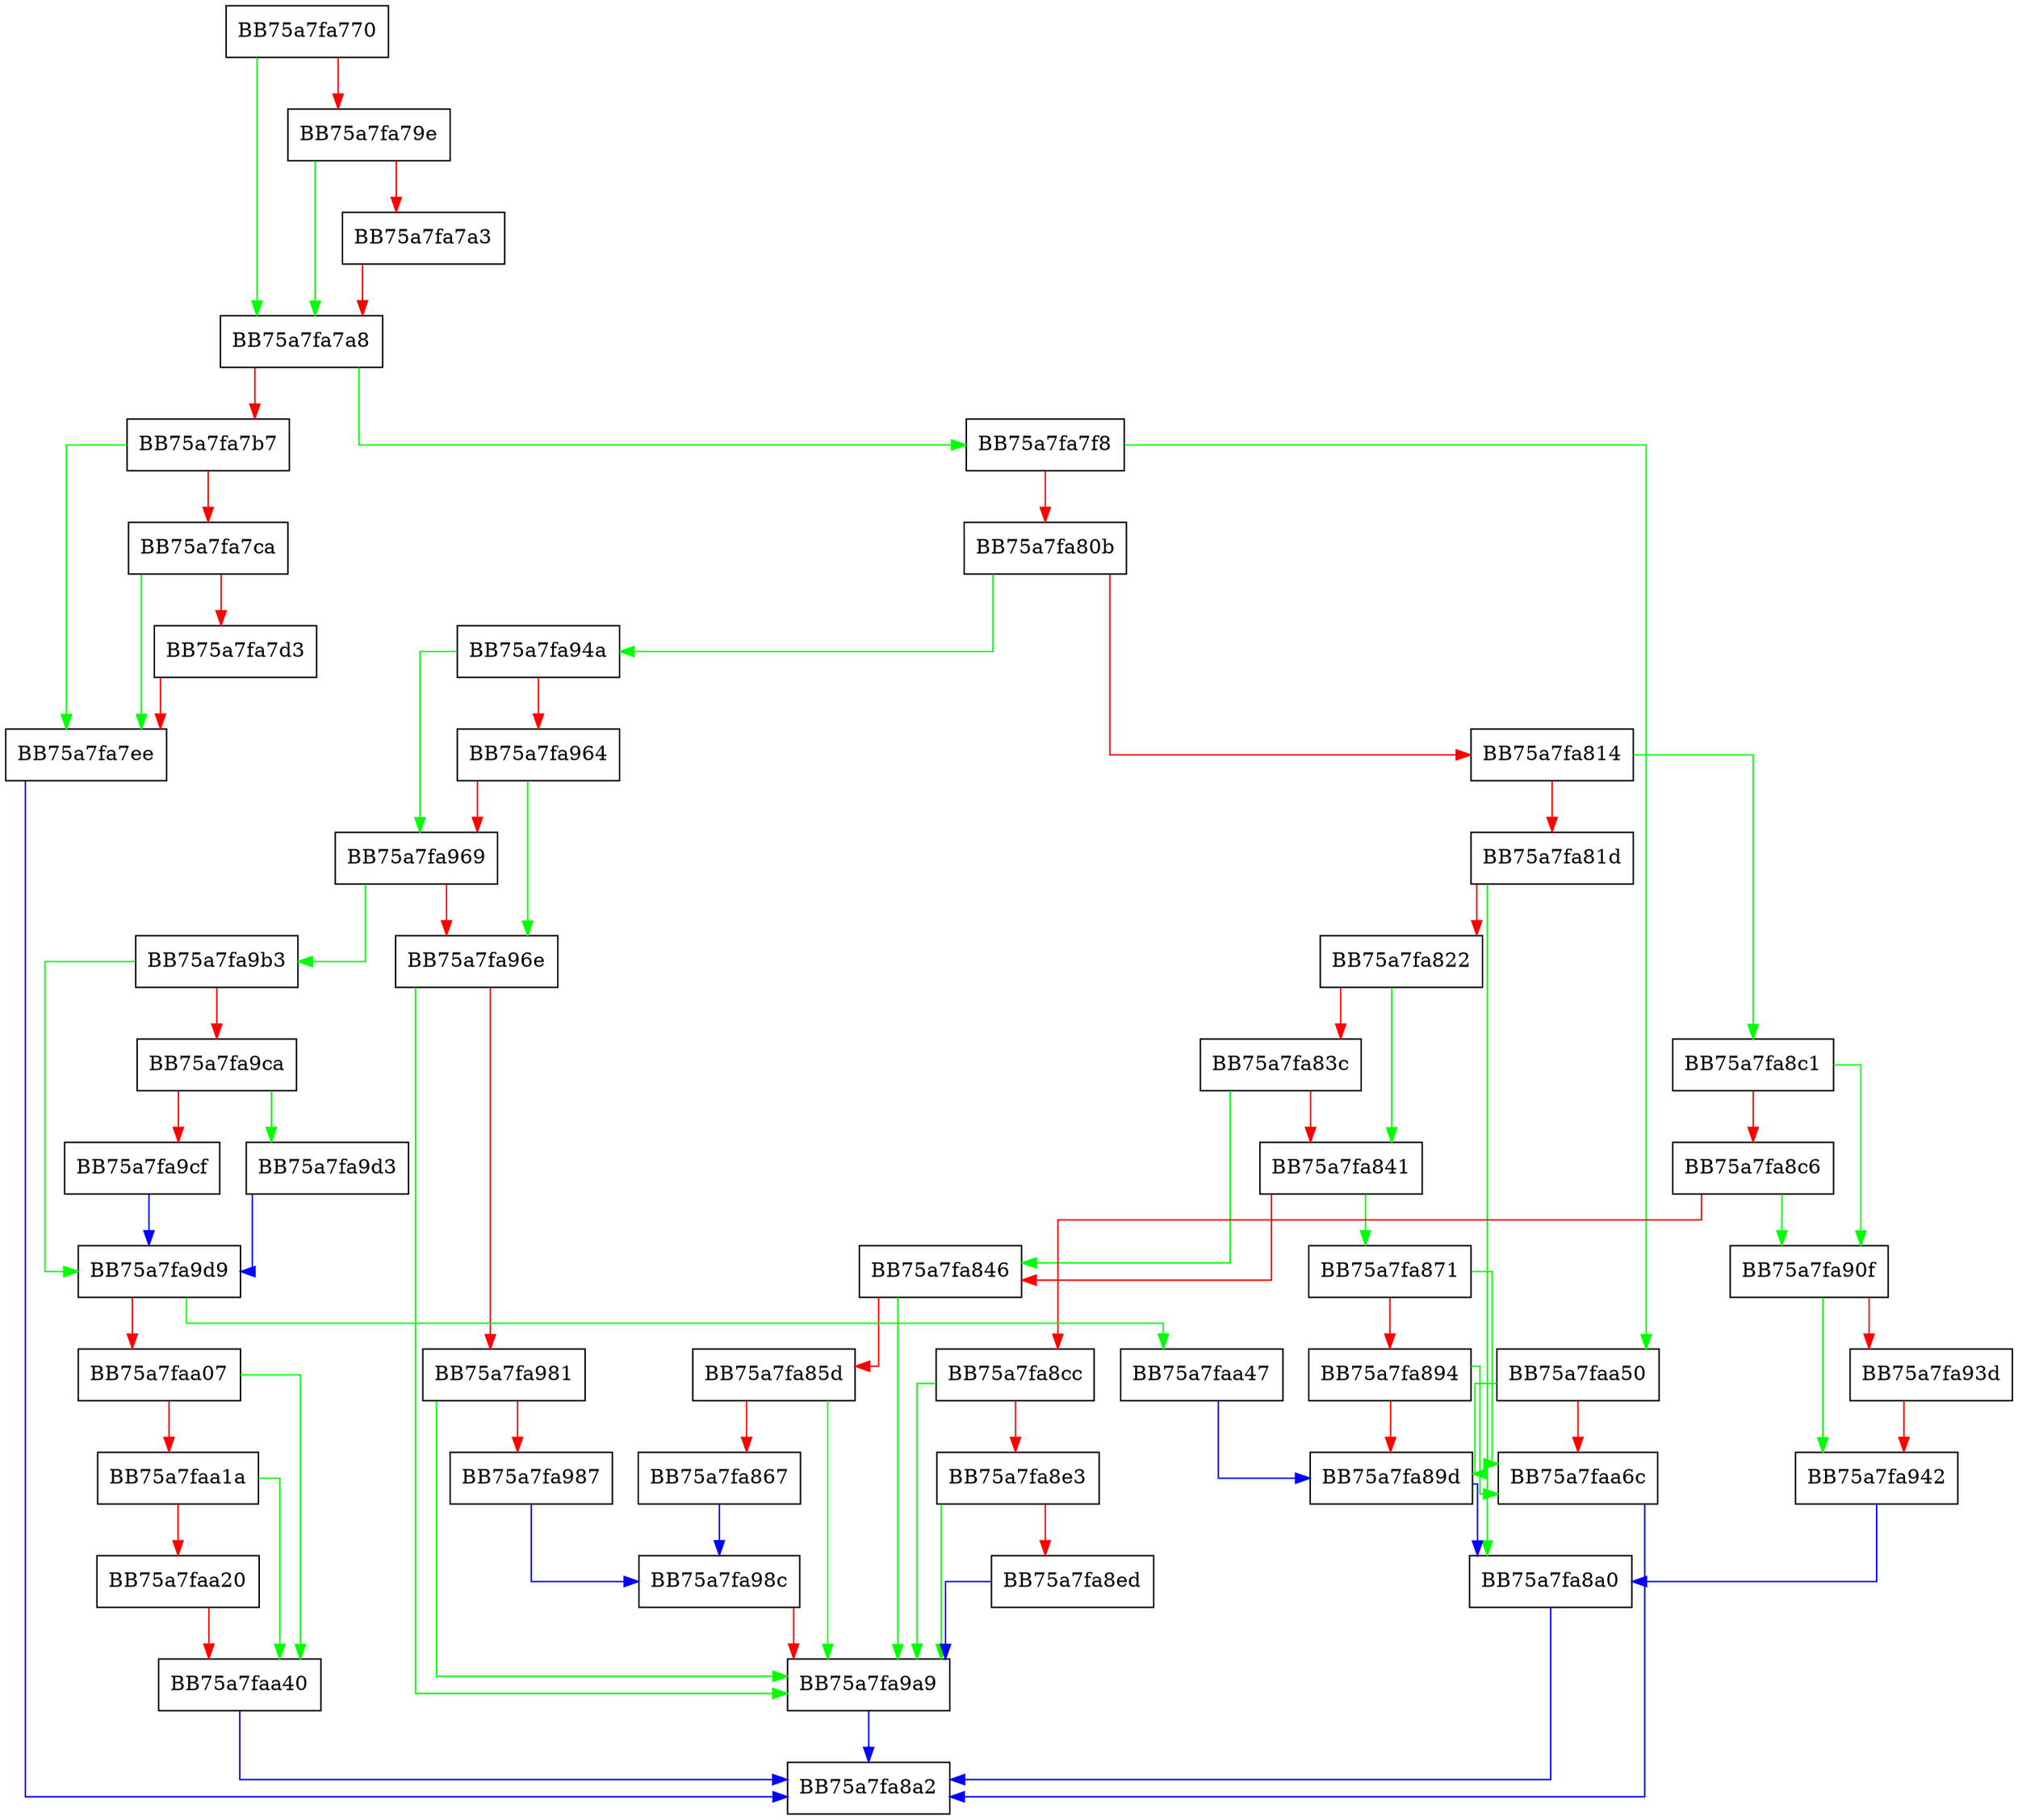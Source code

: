 digraph Write {
  node [shape="box"];
  graph [splines=ortho];
  BB75a7fa770 -> BB75a7fa7a8 [color="green"];
  BB75a7fa770 -> BB75a7fa79e [color="red"];
  BB75a7fa79e -> BB75a7fa7a8 [color="green"];
  BB75a7fa79e -> BB75a7fa7a3 [color="red"];
  BB75a7fa7a3 -> BB75a7fa7a8 [color="red"];
  BB75a7fa7a8 -> BB75a7fa7f8 [color="green"];
  BB75a7fa7a8 -> BB75a7fa7b7 [color="red"];
  BB75a7fa7b7 -> BB75a7fa7ee [color="green"];
  BB75a7fa7b7 -> BB75a7fa7ca [color="red"];
  BB75a7fa7ca -> BB75a7fa7ee [color="green"];
  BB75a7fa7ca -> BB75a7fa7d3 [color="red"];
  BB75a7fa7d3 -> BB75a7fa7ee [color="red"];
  BB75a7fa7ee -> BB75a7fa8a2 [color="blue"];
  BB75a7fa7f8 -> BB75a7faa50 [color="green"];
  BB75a7fa7f8 -> BB75a7fa80b [color="red"];
  BB75a7fa80b -> BB75a7fa94a [color="green"];
  BB75a7fa80b -> BB75a7fa814 [color="red"];
  BB75a7fa814 -> BB75a7fa8c1 [color="green"];
  BB75a7fa814 -> BB75a7fa81d [color="red"];
  BB75a7fa81d -> BB75a7fa8a0 [color="green"];
  BB75a7fa81d -> BB75a7fa822 [color="red"];
  BB75a7fa822 -> BB75a7fa841 [color="green"];
  BB75a7fa822 -> BB75a7fa83c [color="red"];
  BB75a7fa83c -> BB75a7fa846 [color="green"];
  BB75a7fa83c -> BB75a7fa841 [color="red"];
  BB75a7fa841 -> BB75a7fa871 [color="green"];
  BB75a7fa841 -> BB75a7fa846 [color="red"];
  BB75a7fa846 -> BB75a7fa9a9 [color="green"];
  BB75a7fa846 -> BB75a7fa85d [color="red"];
  BB75a7fa85d -> BB75a7fa9a9 [color="green"];
  BB75a7fa85d -> BB75a7fa867 [color="red"];
  BB75a7fa867 -> BB75a7fa98c [color="blue"];
  BB75a7fa871 -> BB75a7faa6c [color="green"];
  BB75a7fa871 -> BB75a7fa894 [color="red"];
  BB75a7fa894 -> BB75a7faa6c [color="green"];
  BB75a7fa894 -> BB75a7fa89d [color="red"];
  BB75a7fa89d -> BB75a7fa8a0 [color="blue"];
  BB75a7fa8a0 -> BB75a7fa8a2 [color="blue"];
  BB75a7fa8c1 -> BB75a7fa90f [color="green"];
  BB75a7fa8c1 -> BB75a7fa8c6 [color="red"];
  BB75a7fa8c6 -> BB75a7fa90f [color="green"];
  BB75a7fa8c6 -> BB75a7fa8cc [color="red"];
  BB75a7fa8cc -> BB75a7fa9a9 [color="green"];
  BB75a7fa8cc -> BB75a7fa8e3 [color="red"];
  BB75a7fa8e3 -> BB75a7fa9a9 [color="green"];
  BB75a7fa8e3 -> BB75a7fa8ed [color="red"];
  BB75a7fa8ed -> BB75a7fa9a9 [color="blue"];
  BB75a7fa90f -> BB75a7fa942 [color="green"];
  BB75a7fa90f -> BB75a7fa93d [color="red"];
  BB75a7fa93d -> BB75a7fa942 [color="red"];
  BB75a7fa942 -> BB75a7fa8a0 [color="blue"];
  BB75a7fa94a -> BB75a7fa969 [color="green"];
  BB75a7fa94a -> BB75a7fa964 [color="red"];
  BB75a7fa964 -> BB75a7fa96e [color="green"];
  BB75a7fa964 -> BB75a7fa969 [color="red"];
  BB75a7fa969 -> BB75a7fa9b3 [color="green"];
  BB75a7fa969 -> BB75a7fa96e [color="red"];
  BB75a7fa96e -> BB75a7fa9a9 [color="green"];
  BB75a7fa96e -> BB75a7fa981 [color="red"];
  BB75a7fa981 -> BB75a7fa9a9 [color="green"];
  BB75a7fa981 -> BB75a7fa987 [color="red"];
  BB75a7fa987 -> BB75a7fa98c [color="blue"];
  BB75a7fa98c -> BB75a7fa9a9 [color="red"];
  BB75a7fa9a9 -> BB75a7fa8a2 [color="blue"];
  BB75a7fa9b3 -> BB75a7fa9d9 [color="green"];
  BB75a7fa9b3 -> BB75a7fa9ca [color="red"];
  BB75a7fa9ca -> BB75a7fa9d3 [color="green"];
  BB75a7fa9ca -> BB75a7fa9cf [color="red"];
  BB75a7fa9cf -> BB75a7fa9d9 [color="blue"];
  BB75a7fa9d3 -> BB75a7fa9d9 [color="blue"];
  BB75a7fa9d9 -> BB75a7faa47 [color="green"];
  BB75a7fa9d9 -> BB75a7faa07 [color="red"];
  BB75a7faa07 -> BB75a7faa40 [color="green"];
  BB75a7faa07 -> BB75a7faa1a [color="red"];
  BB75a7faa1a -> BB75a7faa40 [color="green"];
  BB75a7faa1a -> BB75a7faa20 [color="red"];
  BB75a7faa20 -> BB75a7faa40 [color="red"];
  BB75a7faa40 -> BB75a7fa8a2 [color="blue"];
  BB75a7faa47 -> BB75a7fa89d [color="blue"];
  BB75a7faa50 -> BB75a7fa89d [color="green"];
  BB75a7faa50 -> BB75a7faa6c [color="red"];
  BB75a7faa6c -> BB75a7fa8a2 [color="blue"];
}